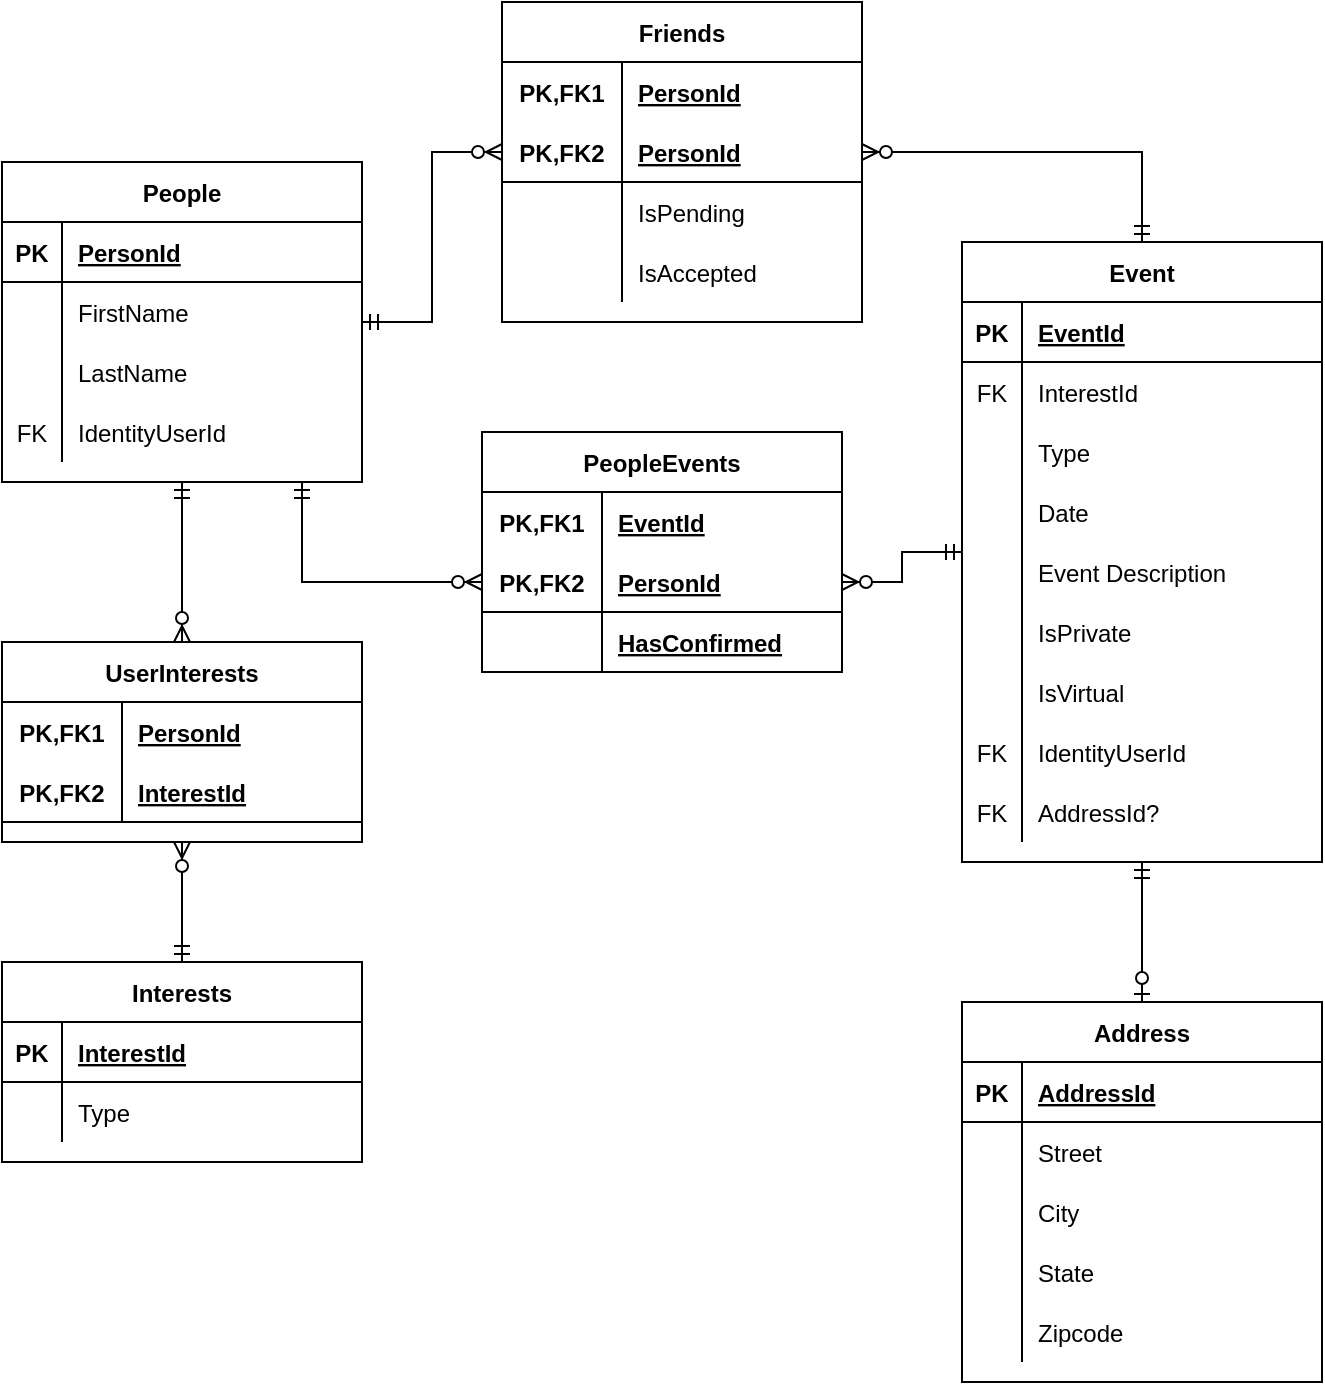 <mxfile version="13.9.5" type="device"><diagram id="e3sQsu3lQOwLvpG-6R-o" name="Page-1"><mxGraphModel dx="1422" dy="1946" grid="1" gridSize="10" guides="1" tooltips="1" connect="1" arrows="1" fold="1" page="1" pageScale="1" pageWidth="850" pageHeight="1100" math="0" shadow="0"><root><mxCell id="0"/><mxCell id="1" parent="0"/><mxCell id="h4MyMtqtK3M4yCS5tLf2-279" style="edgeStyle=orthogonalEdgeStyle;rounded=0;orthogonalLoop=1;jettySize=auto;html=1;endArrow=ERzeroToMany;endFill=1;startArrow=ERmandOne;startFill=0;" edge="1" parent="1" source="h4MyMtqtK3M4yCS5tLf2-79" target="h4MyMtqtK3M4yCS5tLf2-141"><mxGeometry relative="1" as="geometry"/></mxCell><mxCell id="h4MyMtqtK3M4yCS5tLf2-281" style="edgeStyle=orthogonalEdgeStyle;rounded=0;orthogonalLoop=1;jettySize=auto;html=1;entryX=0;entryY=0.5;entryDx=0;entryDy=0;startArrow=ERmandOne;startFill=0;endArrow=ERzeroToMany;endFill=1;" edge="1" parent="1" source="h4MyMtqtK3M4yCS5tLf2-79" target="h4MyMtqtK3M4yCS5tLf2-228"><mxGeometry relative="1" as="geometry"><Array as="points"><mxPoint x="690" y="210"/></Array></mxGeometry></mxCell><mxCell id="h4MyMtqtK3M4yCS5tLf2-282" style="edgeStyle=orthogonalEdgeStyle;rounded=0;orthogonalLoop=1;jettySize=auto;html=1;startArrow=ERmandOne;startFill=0;endArrow=ERzeroToMany;endFill=1;" edge="1" parent="1" source="h4MyMtqtK3M4yCS5tLf2-79" target="h4MyMtqtK3M4yCS5tLf2-264"><mxGeometry relative="1" as="geometry"/></mxCell><mxCell id="h4MyMtqtK3M4yCS5tLf2-79" value="People" style="shape=table;startSize=30;container=1;collapsible=1;childLayout=tableLayout;fixedRows=1;rowLines=0;fontStyle=1;align=center;resizeLast=1;" vertex="1" parent="1"><mxGeometry x="540" width="180" height="160" as="geometry"/></mxCell><mxCell id="h4MyMtqtK3M4yCS5tLf2-80" value="" style="shape=partialRectangle;collapsible=0;dropTarget=0;pointerEvents=0;fillColor=none;top=0;left=0;bottom=1;right=0;points=[[0,0.5],[1,0.5]];portConstraint=eastwest;" vertex="1" parent="h4MyMtqtK3M4yCS5tLf2-79"><mxGeometry y="30" width="180" height="30" as="geometry"/></mxCell><mxCell id="h4MyMtqtK3M4yCS5tLf2-81" value="PK" style="shape=partialRectangle;connectable=0;fillColor=none;top=0;left=0;bottom=0;right=0;fontStyle=1;overflow=hidden;" vertex="1" parent="h4MyMtqtK3M4yCS5tLf2-80"><mxGeometry width="30" height="30" as="geometry"/></mxCell><mxCell id="h4MyMtqtK3M4yCS5tLf2-82" value="PersonId" style="shape=partialRectangle;connectable=0;fillColor=none;top=0;left=0;bottom=0;right=0;align=left;spacingLeft=6;fontStyle=5;overflow=hidden;" vertex="1" parent="h4MyMtqtK3M4yCS5tLf2-80"><mxGeometry x="30" width="150" height="30" as="geometry"/></mxCell><mxCell id="h4MyMtqtK3M4yCS5tLf2-83" value="" style="shape=partialRectangle;collapsible=0;dropTarget=0;pointerEvents=0;fillColor=none;top=0;left=0;bottom=0;right=0;points=[[0,0.5],[1,0.5]];portConstraint=eastwest;" vertex="1" parent="h4MyMtqtK3M4yCS5tLf2-79"><mxGeometry y="60" width="180" height="30" as="geometry"/></mxCell><mxCell id="h4MyMtqtK3M4yCS5tLf2-84" value="" style="shape=partialRectangle;connectable=0;fillColor=none;top=0;left=0;bottom=0;right=0;editable=1;overflow=hidden;" vertex="1" parent="h4MyMtqtK3M4yCS5tLf2-83"><mxGeometry width="30" height="30" as="geometry"/></mxCell><mxCell id="h4MyMtqtK3M4yCS5tLf2-85" value="FirstName" style="shape=partialRectangle;connectable=0;fillColor=none;top=0;left=0;bottom=0;right=0;align=left;spacingLeft=6;overflow=hidden;" vertex="1" parent="h4MyMtqtK3M4yCS5tLf2-83"><mxGeometry x="30" width="150" height="30" as="geometry"/></mxCell><mxCell id="h4MyMtqtK3M4yCS5tLf2-86" value="" style="shape=partialRectangle;collapsible=0;dropTarget=0;pointerEvents=0;fillColor=none;top=0;left=0;bottom=0;right=0;points=[[0,0.5],[1,0.5]];portConstraint=eastwest;" vertex="1" parent="h4MyMtqtK3M4yCS5tLf2-79"><mxGeometry y="90" width="180" height="30" as="geometry"/></mxCell><mxCell id="h4MyMtqtK3M4yCS5tLf2-87" value="" style="shape=partialRectangle;connectable=0;fillColor=none;top=0;left=0;bottom=0;right=0;editable=1;overflow=hidden;" vertex="1" parent="h4MyMtqtK3M4yCS5tLf2-86"><mxGeometry width="30" height="30" as="geometry"/></mxCell><mxCell id="h4MyMtqtK3M4yCS5tLf2-88" value="LastName" style="shape=partialRectangle;connectable=0;fillColor=none;top=0;left=0;bottom=0;right=0;align=left;spacingLeft=6;overflow=hidden;" vertex="1" parent="h4MyMtqtK3M4yCS5tLf2-86"><mxGeometry x="30" width="150" height="30" as="geometry"/></mxCell><mxCell id="h4MyMtqtK3M4yCS5tLf2-154" value="" style="shape=partialRectangle;collapsible=0;dropTarget=0;pointerEvents=0;fillColor=none;top=0;left=0;bottom=0;right=0;points=[[0,0.5],[1,0.5]];portConstraint=eastwest;" vertex="1" parent="h4MyMtqtK3M4yCS5tLf2-79"><mxGeometry y="120" width="180" height="30" as="geometry"/></mxCell><mxCell id="h4MyMtqtK3M4yCS5tLf2-155" value="FK" style="shape=partialRectangle;connectable=0;fillColor=none;top=0;left=0;bottom=0;right=0;editable=1;overflow=hidden;" vertex="1" parent="h4MyMtqtK3M4yCS5tLf2-154"><mxGeometry width="30" height="30" as="geometry"/></mxCell><mxCell id="h4MyMtqtK3M4yCS5tLf2-156" value="IdentityUserId" style="shape=partialRectangle;connectable=0;fillColor=none;top=0;left=0;bottom=0;right=0;align=left;spacingLeft=6;overflow=hidden;" vertex="1" parent="h4MyMtqtK3M4yCS5tLf2-154"><mxGeometry x="30" width="150" height="30" as="geometry"/></mxCell><mxCell id="h4MyMtqtK3M4yCS5tLf2-92" value="Interests" style="shape=table;startSize=30;container=1;collapsible=1;childLayout=tableLayout;fixedRows=1;rowLines=0;fontStyle=1;align=center;resizeLast=1;" vertex="1" parent="1"><mxGeometry x="540" y="400" width="180" height="100" as="geometry"/></mxCell><mxCell id="h4MyMtqtK3M4yCS5tLf2-93" value="" style="shape=partialRectangle;collapsible=0;dropTarget=0;pointerEvents=0;fillColor=none;top=0;left=0;bottom=1;right=0;points=[[0,0.5],[1,0.5]];portConstraint=eastwest;" vertex="1" parent="h4MyMtqtK3M4yCS5tLf2-92"><mxGeometry y="30" width="180" height="30" as="geometry"/></mxCell><mxCell id="h4MyMtqtK3M4yCS5tLf2-94" value="PK" style="shape=partialRectangle;connectable=0;fillColor=none;top=0;left=0;bottom=0;right=0;fontStyle=1;overflow=hidden;" vertex="1" parent="h4MyMtqtK3M4yCS5tLf2-93"><mxGeometry width="30" height="30" as="geometry"/></mxCell><mxCell id="h4MyMtqtK3M4yCS5tLf2-95" value="InterestId" style="shape=partialRectangle;connectable=0;fillColor=none;top=0;left=0;bottom=0;right=0;align=left;spacingLeft=6;fontStyle=5;overflow=hidden;" vertex="1" parent="h4MyMtqtK3M4yCS5tLf2-93"><mxGeometry x="30" width="150" height="30" as="geometry"/></mxCell><mxCell id="h4MyMtqtK3M4yCS5tLf2-96" value="" style="shape=partialRectangle;collapsible=0;dropTarget=0;pointerEvents=0;fillColor=none;top=0;left=0;bottom=0;right=0;points=[[0,0.5],[1,0.5]];portConstraint=eastwest;" vertex="1" parent="h4MyMtqtK3M4yCS5tLf2-92"><mxGeometry y="60" width="180" height="30" as="geometry"/></mxCell><mxCell id="h4MyMtqtK3M4yCS5tLf2-97" value="" style="shape=partialRectangle;connectable=0;fillColor=none;top=0;left=0;bottom=0;right=0;editable=1;overflow=hidden;" vertex="1" parent="h4MyMtqtK3M4yCS5tLf2-96"><mxGeometry width="30" height="30" as="geometry"/></mxCell><mxCell id="h4MyMtqtK3M4yCS5tLf2-98" value="Type" style="shape=partialRectangle;connectable=0;fillColor=none;top=0;left=0;bottom=0;right=0;align=left;spacingLeft=6;overflow=hidden;" vertex="1" parent="h4MyMtqtK3M4yCS5tLf2-96"><mxGeometry x="30" width="150" height="30" as="geometry"/></mxCell><mxCell id="h4MyMtqtK3M4yCS5tLf2-280" style="edgeStyle=orthogonalEdgeStyle;rounded=0;orthogonalLoop=1;jettySize=auto;html=1;entryX=0.5;entryY=0;entryDx=0;entryDy=0;startArrow=ERzeroToMany;startFill=1;endArrow=ERmandOne;endFill=0;" edge="1" parent="1" source="h4MyMtqtK3M4yCS5tLf2-141" target="h4MyMtqtK3M4yCS5tLf2-92"><mxGeometry relative="1" as="geometry"/></mxCell><mxCell id="h4MyMtqtK3M4yCS5tLf2-141" value="UserInterests" style="shape=table;startSize=30;container=1;collapsible=1;childLayout=tableLayout;fixedRows=1;rowLines=0;fontStyle=1;align=center;resizeLast=1;" vertex="1" parent="1"><mxGeometry x="540" y="240" width="180" height="100" as="geometry"/></mxCell><mxCell id="h4MyMtqtK3M4yCS5tLf2-142" value="" style="shape=partialRectangle;collapsible=0;dropTarget=0;pointerEvents=0;fillColor=none;top=0;left=0;bottom=0;right=0;points=[[0,0.5],[1,0.5]];portConstraint=eastwest;" vertex="1" parent="h4MyMtqtK3M4yCS5tLf2-141"><mxGeometry y="30" width="180" height="30" as="geometry"/></mxCell><mxCell id="h4MyMtqtK3M4yCS5tLf2-143" value="PK,FK1" style="shape=partialRectangle;connectable=0;fillColor=none;top=0;left=0;bottom=0;right=0;fontStyle=1;overflow=hidden;" vertex="1" parent="h4MyMtqtK3M4yCS5tLf2-142"><mxGeometry width="60" height="30" as="geometry"/></mxCell><mxCell id="h4MyMtqtK3M4yCS5tLf2-144" value="PersonId" style="shape=partialRectangle;connectable=0;fillColor=none;top=0;left=0;bottom=0;right=0;align=left;spacingLeft=6;fontStyle=5;overflow=hidden;" vertex="1" parent="h4MyMtqtK3M4yCS5tLf2-142"><mxGeometry x="60" width="120" height="30" as="geometry"/></mxCell><mxCell id="h4MyMtqtK3M4yCS5tLf2-145" value="" style="shape=partialRectangle;collapsible=0;dropTarget=0;pointerEvents=0;fillColor=none;top=0;left=0;bottom=1;right=0;points=[[0,0.5],[1,0.5]];portConstraint=eastwest;" vertex="1" parent="h4MyMtqtK3M4yCS5tLf2-141"><mxGeometry y="60" width="180" height="30" as="geometry"/></mxCell><mxCell id="h4MyMtqtK3M4yCS5tLf2-146" value="PK,FK2" style="shape=partialRectangle;connectable=0;fillColor=none;top=0;left=0;bottom=0;right=0;fontStyle=1;overflow=hidden;" vertex="1" parent="h4MyMtqtK3M4yCS5tLf2-145"><mxGeometry width="60" height="30" as="geometry"/></mxCell><mxCell id="h4MyMtqtK3M4yCS5tLf2-147" value="InterestId" style="shape=partialRectangle;connectable=0;fillColor=none;top=0;left=0;bottom=0;right=0;align=left;spacingLeft=6;fontStyle=5;overflow=hidden;" vertex="1" parent="h4MyMtqtK3M4yCS5tLf2-145"><mxGeometry x="60" width="120" height="30" as="geometry"/></mxCell><mxCell id="h4MyMtqtK3M4yCS5tLf2-283" style="edgeStyle=orthogonalEdgeStyle;rounded=0;orthogonalLoop=1;jettySize=auto;html=1;entryX=1;entryY=0.5;entryDx=0;entryDy=0;startArrow=ERmandOne;startFill=0;endArrow=ERzeroToMany;endFill=1;" edge="1" parent="1" source="h4MyMtqtK3M4yCS5tLf2-199" target="h4MyMtqtK3M4yCS5tLf2-264"><mxGeometry relative="1" as="geometry"/></mxCell><mxCell id="h4MyMtqtK3M4yCS5tLf2-284" style="edgeStyle=orthogonalEdgeStyle;rounded=0;orthogonalLoop=1;jettySize=auto;html=1;entryX=1;entryY=0.5;entryDx=0;entryDy=0;startArrow=ERmandOne;startFill=0;endArrow=ERzeroToMany;endFill=1;" edge="1" parent="1" source="h4MyMtqtK3M4yCS5tLf2-199" target="h4MyMtqtK3M4yCS5tLf2-228"><mxGeometry relative="1" as="geometry"/></mxCell><mxCell id="h4MyMtqtK3M4yCS5tLf2-285" style="edgeStyle=orthogonalEdgeStyle;rounded=0;orthogonalLoop=1;jettySize=auto;html=1;entryX=0.5;entryY=0;entryDx=0;entryDy=0;startArrow=ERmandOne;startFill=0;endArrow=ERzeroToOne;endFill=1;" edge="1" parent="1" source="h4MyMtqtK3M4yCS5tLf2-199" target="h4MyMtqtK3M4yCS5tLf2-244"><mxGeometry relative="1" as="geometry"/></mxCell><mxCell id="h4MyMtqtK3M4yCS5tLf2-199" value="Event" style="shape=table;startSize=30;container=1;collapsible=1;childLayout=tableLayout;fixedRows=1;rowLines=0;fontStyle=1;align=center;resizeLast=1;" vertex="1" parent="1"><mxGeometry x="1020" y="40" width="180" height="310" as="geometry"/></mxCell><mxCell id="h4MyMtqtK3M4yCS5tLf2-200" value="" style="shape=partialRectangle;collapsible=0;dropTarget=0;pointerEvents=0;fillColor=none;top=0;left=0;bottom=1;right=0;points=[[0,0.5],[1,0.5]];portConstraint=eastwest;" vertex="1" parent="h4MyMtqtK3M4yCS5tLf2-199"><mxGeometry y="30" width="180" height="30" as="geometry"/></mxCell><mxCell id="h4MyMtqtK3M4yCS5tLf2-201" value="PK" style="shape=partialRectangle;connectable=0;fillColor=none;top=0;left=0;bottom=0;right=0;fontStyle=1;overflow=hidden;" vertex="1" parent="h4MyMtqtK3M4yCS5tLf2-200"><mxGeometry width="30" height="30" as="geometry"/></mxCell><mxCell id="h4MyMtqtK3M4yCS5tLf2-202" value="EventId" style="shape=partialRectangle;connectable=0;fillColor=none;top=0;left=0;bottom=0;right=0;align=left;spacingLeft=6;fontStyle=5;overflow=hidden;" vertex="1" parent="h4MyMtqtK3M4yCS5tLf2-200"><mxGeometry x="30" width="150" height="30" as="geometry"/></mxCell><mxCell id="h4MyMtqtK3M4yCS5tLf2-203" value="" style="shape=partialRectangle;collapsible=0;dropTarget=0;pointerEvents=0;fillColor=none;top=0;left=0;bottom=0;right=0;points=[[0,0.5],[1,0.5]];portConstraint=eastwest;" vertex="1" parent="h4MyMtqtK3M4yCS5tLf2-199"><mxGeometry y="60" width="180" height="30" as="geometry"/></mxCell><mxCell id="h4MyMtqtK3M4yCS5tLf2-204" value="FK" style="shape=partialRectangle;connectable=0;fillColor=none;top=0;left=0;bottom=0;right=0;editable=1;overflow=hidden;" vertex="1" parent="h4MyMtqtK3M4yCS5tLf2-203"><mxGeometry width="30" height="30" as="geometry"/></mxCell><mxCell id="h4MyMtqtK3M4yCS5tLf2-205" value="InterestId" style="shape=partialRectangle;connectable=0;fillColor=none;top=0;left=0;bottom=0;right=0;align=left;spacingLeft=6;overflow=hidden;" vertex="1" parent="h4MyMtqtK3M4yCS5tLf2-203"><mxGeometry x="30" width="150" height="30" as="geometry"/></mxCell><mxCell id="h4MyMtqtK3M4yCS5tLf2-206" value="" style="shape=partialRectangle;collapsible=0;dropTarget=0;pointerEvents=0;fillColor=none;top=0;left=0;bottom=0;right=0;points=[[0,0.5],[1,0.5]];portConstraint=eastwest;" vertex="1" parent="h4MyMtqtK3M4yCS5tLf2-199"><mxGeometry y="90" width="180" height="30" as="geometry"/></mxCell><mxCell id="h4MyMtqtK3M4yCS5tLf2-207" value="" style="shape=partialRectangle;connectable=0;fillColor=none;top=0;left=0;bottom=0;right=0;editable=1;overflow=hidden;" vertex="1" parent="h4MyMtqtK3M4yCS5tLf2-206"><mxGeometry width="30" height="30" as="geometry"/></mxCell><mxCell id="h4MyMtqtK3M4yCS5tLf2-208" value="Type" style="shape=partialRectangle;connectable=0;fillColor=none;top=0;left=0;bottom=0;right=0;align=left;spacingLeft=6;overflow=hidden;" vertex="1" parent="h4MyMtqtK3M4yCS5tLf2-206"><mxGeometry x="30" width="150" height="30" as="geometry"/></mxCell><mxCell id="h4MyMtqtK3M4yCS5tLf2-209" value="" style="shape=partialRectangle;collapsible=0;dropTarget=0;pointerEvents=0;fillColor=none;top=0;left=0;bottom=0;right=0;points=[[0,0.5],[1,0.5]];portConstraint=eastwest;" vertex="1" parent="h4MyMtqtK3M4yCS5tLf2-199"><mxGeometry y="120" width="180" height="30" as="geometry"/></mxCell><mxCell id="h4MyMtqtK3M4yCS5tLf2-210" value="" style="shape=partialRectangle;connectable=0;fillColor=none;top=0;left=0;bottom=0;right=0;editable=1;overflow=hidden;" vertex="1" parent="h4MyMtqtK3M4yCS5tLf2-209"><mxGeometry width="30" height="30" as="geometry"/></mxCell><mxCell id="h4MyMtqtK3M4yCS5tLf2-211" value="Date" style="shape=partialRectangle;connectable=0;fillColor=none;top=0;left=0;bottom=0;right=0;align=left;spacingLeft=6;overflow=hidden;" vertex="1" parent="h4MyMtqtK3M4yCS5tLf2-209"><mxGeometry x="30" width="150" height="30" as="geometry"/></mxCell><mxCell id="h4MyMtqtK3M4yCS5tLf2-212" value="" style="shape=partialRectangle;collapsible=0;dropTarget=0;pointerEvents=0;fillColor=none;top=0;left=0;bottom=0;right=0;points=[[0,0.5],[1,0.5]];portConstraint=eastwest;" vertex="1" parent="h4MyMtqtK3M4yCS5tLf2-199"><mxGeometry y="150" width="180" height="30" as="geometry"/></mxCell><mxCell id="h4MyMtqtK3M4yCS5tLf2-213" value="" style="shape=partialRectangle;connectable=0;fillColor=none;top=0;left=0;bottom=0;right=0;editable=1;overflow=hidden;" vertex="1" parent="h4MyMtqtK3M4yCS5tLf2-212"><mxGeometry width="30" height="30" as="geometry"/></mxCell><mxCell id="h4MyMtqtK3M4yCS5tLf2-214" value="Event Description" style="shape=partialRectangle;connectable=0;fillColor=none;top=0;left=0;bottom=0;right=0;align=left;spacingLeft=6;overflow=hidden;" vertex="1" parent="h4MyMtqtK3M4yCS5tLf2-212"><mxGeometry x="30" width="150" height="30" as="geometry"/></mxCell><mxCell id="h4MyMtqtK3M4yCS5tLf2-215" value="" style="shape=partialRectangle;collapsible=0;dropTarget=0;pointerEvents=0;fillColor=none;top=0;left=0;bottom=0;right=0;points=[[0,0.5],[1,0.5]];portConstraint=eastwest;" vertex="1" parent="h4MyMtqtK3M4yCS5tLf2-199"><mxGeometry y="180" width="180" height="30" as="geometry"/></mxCell><mxCell id="h4MyMtqtK3M4yCS5tLf2-216" value="" style="shape=partialRectangle;connectable=0;fillColor=none;top=0;left=0;bottom=0;right=0;editable=1;overflow=hidden;" vertex="1" parent="h4MyMtqtK3M4yCS5tLf2-215"><mxGeometry width="30" height="30" as="geometry"/></mxCell><mxCell id="h4MyMtqtK3M4yCS5tLf2-217" value="IsPrivate" style="shape=partialRectangle;connectable=0;fillColor=none;top=0;left=0;bottom=0;right=0;align=left;spacingLeft=6;overflow=hidden;" vertex="1" parent="h4MyMtqtK3M4yCS5tLf2-215"><mxGeometry x="30" width="150" height="30" as="geometry"/></mxCell><mxCell id="h4MyMtqtK3M4yCS5tLf2-218" value="" style="shape=partialRectangle;collapsible=0;dropTarget=0;pointerEvents=0;fillColor=none;top=0;left=0;bottom=0;right=0;points=[[0,0.5],[1,0.5]];portConstraint=eastwest;" vertex="1" parent="h4MyMtqtK3M4yCS5tLf2-199"><mxGeometry y="210" width="180" height="30" as="geometry"/></mxCell><mxCell id="h4MyMtqtK3M4yCS5tLf2-219" value="" style="shape=partialRectangle;connectable=0;fillColor=none;top=0;left=0;bottom=0;right=0;editable=1;overflow=hidden;" vertex="1" parent="h4MyMtqtK3M4yCS5tLf2-218"><mxGeometry width="30" height="30" as="geometry"/></mxCell><mxCell id="h4MyMtqtK3M4yCS5tLf2-220" value="IsVirtual" style="shape=partialRectangle;connectable=0;fillColor=none;top=0;left=0;bottom=0;right=0;align=left;spacingLeft=6;overflow=hidden;" vertex="1" parent="h4MyMtqtK3M4yCS5tLf2-218"><mxGeometry x="30" width="150" height="30" as="geometry"/></mxCell><mxCell id="h4MyMtqtK3M4yCS5tLf2-221" value="" style="shape=partialRectangle;collapsible=0;dropTarget=0;pointerEvents=0;fillColor=none;top=0;left=0;bottom=0;right=0;points=[[0,0.5],[1,0.5]];portConstraint=eastwest;" vertex="1" parent="h4MyMtqtK3M4yCS5tLf2-199"><mxGeometry y="240" width="180" height="30" as="geometry"/></mxCell><mxCell id="h4MyMtqtK3M4yCS5tLf2-222" value="FK" style="shape=partialRectangle;connectable=0;fillColor=none;top=0;left=0;bottom=0;right=0;editable=1;overflow=hidden;" vertex="1" parent="h4MyMtqtK3M4yCS5tLf2-221"><mxGeometry width="30" height="30" as="geometry"/></mxCell><mxCell id="h4MyMtqtK3M4yCS5tLf2-223" value="IdentityUserId" style="shape=partialRectangle;connectable=0;fillColor=none;top=0;left=0;bottom=0;right=0;align=left;spacingLeft=6;overflow=hidden;" vertex="1" parent="h4MyMtqtK3M4yCS5tLf2-221"><mxGeometry x="30" width="150" height="30" as="geometry"/></mxCell><mxCell id="h4MyMtqtK3M4yCS5tLf2-238" value="" style="shape=partialRectangle;collapsible=0;dropTarget=0;pointerEvents=0;fillColor=none;top=0;left=0;bottom=0;right=0;points=[[0,0.5],[1,0.5]];portConstraint=eastwest;" vertex="1" parent="h4MyMtqtK3M4yCS5tLf2-199"><mxGeometry y="270" width="180" height="30" as="geometry"/></mxCell><mxCell id="h4MyMtqtK3M4yCS5tLf2-239" value="FK" style="shape=partialRectangle;connectable=0;fillColor=none;top=0;left=0;bottom=0;right=0;editable=1;overflow=hidden;" vertex="1" parent="h4MyMtqtK3M4yCS5tLf2-238"><mxGeometry width="30" height="30" as="geometry"/></mxCell><mxCell id="h4MyMtqtK3M4yCS5tLf2-240" value="AddressId?" style="shape=partialRectangle;connectable=0;fillColor=none;top=0;left=0;bottom=0;right=0;align=left;spacingLeft=6;overflow=hidden;" vertex="1" parent="h4MyMtqtK3M4yCS5tLf2-238"><mxGeometry x="30" width="150" height="30" as="geometry"/></mxCell><mxCell id="h4MyMtqtK3M4yCS5tLf2-224" value="PeopleEvents" style="shape=table;startSize=30;container=1;collapsible=1;childLayout=tableLayout;fixedRows=1;rowLines=0;fontStyle=1;align=center;resizeLast=1;" vertex="1" parent="1"><mxGeometry x="780" y="135" width="180" height="120" as="geometry"/></mxCell><mxCell id="h4MyMtqtK3M4yCS5tLf2-225" value="" style="shape=partialRectangle;collapsible=0;dropTarget=0;pointerEvents=0;fillColor=none;top=0;left=0;bottom=0;right=0;points=[[0,0.5],[1,0.5]];portConstraint=eastwest;" vertex="1" parent="h4MyMtqtK3M4yCS5tLf2-224"><mxGeometry y="30" width="180" height="30" as="geometry"/></mxCell><mxCell id="h4MyMtqtK3M4yCS5tLf2-226" value="PK,FK1" style="shape=partialRectangle;connectable=0;fillColor=none;top=0;left=0;bottom=0;right=0;fontStyle=1;overflow=hidden;" vertex="1" parent="h4MyMtqtK3M4yCS5tLf2-225"><mxGeometry width="60" height="30" as="geometry"/></mxCell><mxCell id="h4MyMtqtK3M4yCS5tLf2-227" value="EventId" style="shape=partialRectangle;connectable=0;fillColor=none;top=0;left=0;bottom=0;right=0;align=left;spacingLeft=6;fontStyle=5;overflow=hidden;" vertex="1" parent="h4MyMtqtK3M4yCS5tLf2-225"><mxGeometry x="60" width="120" height="30" as="geometry"/></mxCell><mxCell id="h4MyMtqtK3M4yCS5tLf2-228" value="" style="shape=partialRectangle;collapsible=0;dropTarget=0;pointerEvents=0;fillColor=none;top=0;left=0;bottom=1;right=0;points=[[0,0.5],[1,0.5]];portConstraint=eastwest;" vertex="1" parent="h4MyMtqtK3M4yCS5tLf2-224"><mxGeometry y="60" width="180" height="30" as="geometry"/></mxCell><mxCell id="h4MyMtqtK3M4yCS5tLf2-229" value="PK,FK2" style="shape=partialRectangle;connectable=0;fillColor=none;top=0;left=0;bottom=0;right=0;fontStyle=1;overflow=hidden;" vertex="1" parent="h4MyMtqtK3M4yCS5tLf2-228"><mxGeometry width="60" height="30" as="geometry"/></mxCell><mxCell id="h4MyMtqtK3M4yCS5tLf2-230" value="PersonId" style="shape=partialRectangle;connectable=0;fillColor=none;top=0;left=0;bottom=0;right=0;align=left;spacingLeft=6;fontStyle=5;overflow=hidden;" vertex="1" parent="h4MyMtqtK3M4yCS5tLf2-228"><mxGeometry x="60" width="120" height="30" as="geometry"/></mxCell><mxCell id="h4MyMtqtK3M4yCS5tLf2-276" value="" style="shape=partialRectangle;collapsible=0;dropTarget=0;pointerEvents=0;fillColor=none;top=0;left=0;bottom=1;right=0;points=[[0,0.5],[1,0.5]];portConstraint=eastwest;" vertex="1" parent="h4MyMtqtK3M4yCS5tLf2-224"><mxGeometry y="90" width="180" height="30" as="geometry"/></mxCell><mxCell id="h4MyMtqtK3M4yCS5tLf2-277" value="" style="shape=partialRectangle;connectable=0;fillColor=none;top=0;left=0;bottom=0;right=0;fontStyle=1;overflow=hidden;" vertex="1" parent="h4MyMtqtK3M4yCS5tLf2-276"><mxGeometry width="60" height="30" as="geometry"/></mxCell><mxCell id="h4MyMtqtK3M4yCS5tLf2-278" value="HasConfirmed" style="shape=partialRectangle;connectable=0;fillColor=none;top=0;left=0;bottom=0;right=0;align=left;spacingLeft=6;fontStyle=5;overflow=hidden;" vertex="1" parent="h4MyMtqtK3M4yCS5tLf2-276"><mxGeometry x="60" width="120" height="30" as="geometry"/></mxCell><mxCell id="h4MyMtqtK3M4yCS5tLf2-244" value="Address" style="shape=table;startSize=30;container=1;collapsible=1;childLayout=tableLayout;fixedRows=1;rowLines=0;fontStyle=1;align=center;resizeLast=1;" vertex="1" parent="1"><mxGeometry x="1020" y="420" width="180" height="190" as="geometry"/></mxCell><mxCell id="h4MyMtqtK3M4yCS5tLf2-245" value="" style="shape=partialRectangle;collapsible=0;dropTarget=0;pointerEvents=0;fillColor=none;top=0;left=0;bottom=1;right=0;points=[[0,0.5],[1,0.5]];portConstraint=eastwest;" vertex="1" parent="h4MyMtqtK3M4yCS5tLf2-244"><mxGeometry y="30" width="180" height="30" as="geometry"/></mxCell><mxCell id="h4MyMtqtK3M4yCS5tLf2-246" value="PK" style="shape=partialRectangle;connectable=0;fillColor=none;top=0;left=0;bottom=0;right=0;fontStyle=1;overflow=hidden;" vertex="1" parent="h4MyMtqtK3M4yCS5tLf2-245"><mxGeometry width="30" height="30" as="geometry"/></mxCell><mxCell id="h4MyMtqtK3M4yCS5tLf2-247" value="AddressId" style="shape=partialRectangle;connectable=0;fillColor=none;top=0;left=0;bottom=0;right=0;align=left;spacingLeft=6;fontStyle=5;overflow=hidden;" vertex="1" parent="h4MyMtqtK3M4yCS5tLf2-245"><mxGeometry x="30" width="150" height="30" as="geometry"/></mxCell><mxCell id="h4MyMtqtK3M4yCS5tLf2-248" value="" style="shape=partialRectangle;collapsible=0;dropTarget=0;pointerEvents=0;fillColor=none;top=0;left=0;bottom=0;right=0;points=[[0,0.5],[1,0.5]];portConstraint=eastwest;" vertex="1" parent="h4MyMtqtK3M4yCS5tLf2-244"><mxGeometry y="60" width="180" height="30" as="geometry"/></mxCell><mxCell id="h4MyMtqtK3M4yCS5tLf2-249" value="" style="shape=partialRectangle;connectable=0;fillColor=none;top=0;left=0;bottom=0;right=0;editable=1;overflow=hidden;" vertex="1" parent="h4MyMtqtK3M4yCS5tLf2-248"><mxGeometry width="30" height="30" as="geometry"/></mxCell><mxCell id="h4MyMtqtK3M4yCS5tLf2-250" value="Street" style="shape=partialRectangle;connectable=0;fillColor=none;top=0;left=0;bottom=0;right=0;align=left;spacingLeft=6;overflow=hidden;" vertex="1" parent="h4MyMtqtK3M4yCS5tLf2-248"><mxGeometry x="30" width="150" height="30" as="geometry"/></mxCell><mxCell id="h4MyMtqtK3M4yCS5tLf2-251" value="" style="shape=partialRectangle;collapsible=0;dropTarget=0;pointerEvents=0;fillColor=none;top=0;left=0;bottom=0;right=0;points=[[0,0.5],[1,0.5]];portConstraint=eastwest;" vertex="1" parent="h4MyMtqtK3M4yCS5tLf2-244"><mxGeometry y="90" width="180" height="30" as="geometry"/></mxCell><mxCell id="h4MyMtqtK3M4yCS5tLf2-252" value="" style="shape=partialRectangle;connectable=0;fillColor=none;top=0;left=0;bottom=0;right=0;editable=1;overflow=hidden;" vertex="1" parent="h4MyMtqtK3M4yCS5tLf2-251"><mxGeometry width="30" height="30" as="geometry"/></mxCell><mxCell id="h4MyMtqtK3M4yCS5tLf2-253" value="City" style="shape=partialRectangle;connectable=0;fillColor=none;top=0;left=0;bottom=0;right=0;align=left;spacingLeft=6;overflow=hidden;" vertex="1" parent="h4MyMtqtK3M4yCS5tLf2-251"><mxGeometry x="30" width="150" height="30" as="geometry"/></mxCell><mxCell id="h4MyMtqtK3M4yCS5tLf2-254" value="" style="shape=partialRectangle;collapsible=0;dropTarget=0;pointerEvents=0;fillColor=none;top=0;left=0;bottom=0;right=0;points=[[0,0.5],[1,0.5]];portConstraint=eastwest;" vertex="1" parent="h4MyMtqtK3M4yCS5tLf2-244"><mxGeometry y="120" width="180" height="30" as="geometry"/></mxCell><mxCell id="h4MyMtqtK3M4yCS5tLf2-255" value="" style="shape=partialRectangle;connectable=0;fillColor=none;top=0;left=0;bottom=0;right=0;editable=1;overflow=hidden;" vertex="1" parent="h4MyMtqtK3M4yCS5tLf2-254"><mxGeometry width="30" height="30" as="geometry"/></mxCell><mxCell id="h4MyMtqtK3M4yCS5tLf2-256" value="State" style="shape=partialRectangle;connectable=0;fillColor=none;top=0;left=0;bottom=0;right=0;align=left;spacingLeft=6;overflow=hidden;" vertex="1" parent="h4MyMtqtK3M4yCS5tLf2-254"><mxGeometry x="30" width="150" height="30" as="geometry"/></mxCell><mxCell id="h4MyMtqtK3M4yCS5tLf2-257" value="" style="shape=partialRectangle;collapsible=0;dropTarget=0;pointerEvents=0;fillColor=none;top=0;left=0;bottom=0;right=0;points=[[0,0.5],[1,0.5]];portConstraint=eastwest;" vertex="1" parent="h4MyMtqtK3M4yCS5tLf2-244"><mxGeometry y="150" width="180" height="30" as="geometry"/></mxCell><mxCell id="h4MyMtqtK3M4yCS5tLf2-258" value="" style="shape=partialRectangle;connectable=0;fillColor=none;top=0;left=0;bottom=0;right=0;editable=1;overflow=hidden;" vertex="1" parent="h4MyMtqtK3M4yCS5tLf2-257"><mxGeometry width="30" height="30" as="geometry"/></mxCell><mxCell id="h4MyMtqtK3M4yCS5tLf2-259" value="Zipcode" style="shape=partialRectangle;connectable=0;fillColor=none;top=0;left=0;bottom=0;right=0;align=left;spacingLeft=6;overflow=hidden;" vertex="1" parent="h4MyMtqtK3M4yCS5tLf2-257"><mxGeometry x="30" width="150" height="30" as="geometry"/></mxCell><mxCell id="h4MyMtqtK3M4yCS5tLf2-260" value="Friends" style="shape=table;startSize=30;container=1;collapsible=1;childLayout=tableLayout;fixedRows=1;rowLines=0;fontStyle=1;align=center;resizeLast=1;" vertex="1" parent="1"><mxGeometry x="790" y="-80" width="180" height="160" as="geometry"/></mxCell><mxCell id="h4MyMtqtK3M4yCS5tLf2-261" value="" style="shape=partialRectangle;collapsible=0;dropTarget=0;pointerEvents=0;fillColor=none;top=0;left=0;bottom=0;right=0;points=[[0,0.5],[1,0.5]];portConstraint=eastwest;" vertex="1" parent="h4MyMtqtK3M4yCS5tLf2-260"><mxGeometry y="30" width="180" height="30" as="geometry"/></mxCell><mxCell id="h4MyMtqtK3M4yCS5tLf2-262" value="PK,FK1" style="shape=partialRectangle;connectable=0;fillColor=none;top=0;left=0;bottom=0;right=0;fontStyle=1;overflow=hidden;" vertex="1" parent="h4MyMtqtK3M4yCS5tLf2-261"><mxGeometry width="60" height="30" as="geometry"/></mxCell><mxCell id="h4MyMtqtK3M4yCS5tLf2-263" value="PersonId" style="shape=partialRectangle;connectable=0;fillColor=none;top=0;left=0;bottom=0;right=0;align=left;spacingLeft=6;fontStyle=5;overflow=hidden;" vertex="1" parent="h4MyMtqtK3M4yCS5tLf2-261"><mxGeometry x="60" width="120" height="30" as="geometry"/></mxCell><mxCell id="h4MyMtqtK3M4yCS5tLf2-264" value="" style="shape=partialRectangle;collapsible=0;dropTarget=0;pointerEvents=0;fillColor=none;top=0;left=0;bottom=1;right=0;points=[[0,0.5],[1,0.5]];portConstraint=eastwest;" vertex="1" parent="h4MyMtqtK3M4yCS5tLf2-260"><mxGeometry y="60" width="180" height="30" as="geometry"/></mxCell><mxCell id="h4MyMtqtK3M4yCS5tLf2-265" value="PK,FK2" style="shape=partialRectangle;connectable=0;fillColor=none;top=0;left=0;bottom=0;right=0;fontStyle=1;overflow=hidden;" vertex="1" parent="h4MyMtqtK3M4yCS5tLf2-264"><mxGeometry width="60" height="30" as="geometry"/></mxCell><mxCell id="h4MyMtqtK3M4yCS5tLf2-266" value="PersonId" style="shape=partialRectangle;connectable=0;fillColor=none;top=0;left=0;bottom=0;right=0;align=left;spacingLeft=6;fontStyle=5;overflow=hidden;" vertex="1" parent="h4MyMtqtK3M4yCS5tLf2-264"><mxGeometry x="60" width="120" height="30" as="geometry"/></mxCell><mxCell id="h4MyMtqtK3M4yCS5tLf2-267" value="" style="shape=partialRectangle;collapsible=0;dropTarget=0;pointerEvents=0;fillColor=none;top=0;left=0;bottom=0;right=0;points=[[0,0.5],[1,0.5]];portConstraint=eastwest;" vertex="1" parent="h4MyMtqtK3M4yCS5tLf2-260"><mxGeometry y="90" width="180" height="30" as="geometry"/></mxCell><mxCell id="h4MyMtqtK3M4yCS5tLf2-268" value="" style="shape=partialRectangle;connectable=0;fillColor=none;top=0;left=0;bottom=0;right=0;editable=1;overflow=hidden;" vertex="1" parent="h4MyMtqtK3M4yCS5tLf2-267"><mxGeometry width="60" height="30" as="geometry"/></mxCell><mxCell id="h4MyMtqtK3M4yCS5tLf2-269" value="IsPending" style="shape=partialRectangle;connectable=0;fillColor=none;top=0;left=0;bottom=0;right=0;align=left;spacingLeft=6;overflow=hidden;" vertex="1" parent="h4MyMtqtK3M4yCS5tLf2-267"><mxGeometry x="60" width="120" height="30" as="geometry"/></mxCell><mxCell id="h4MyMtqtK3M4yCS5tLf2-270" value="" style="shape=partialRectangle;collapsible=0;dropTarget=0;pointerEvents=0;fillColor=none;top=0;left=0;bottom=0;right=0;points=[[0,0.5],[1,0.5]];portConstraint=eastwest;" vertex="1" parent="h4MyMtqtK3M4yCS5tLf2-260"><mxGeometry y="120" width="180" height="30" as="geometry"/></mxCell><mxCell id="h4MyMtqtK3M4yCS5tLf2-271" value="" style="shape=partialRectangle;connectable=0;fillColor=none;top=0;left=0;bottom=0;right=0;editable=1;overflow=hidden;" vertex="1" parent="h4MyMtqtK3M4yCS5tLf2-270"><mxGeometry width="60" height="30" as="geometry"/></mxCell><mxCell id="h4MyMtqtK3M4yCS5tLf2-272" value="IsAccepted" style="shape=partialRectangle;connectable=0;fillColor=none;top=0;left=0;bottom=0;right=0;align=left;spacingLeft=6;overflow=hidden;" vertex="1" parent="h4MyMtqtK3M4yCS5tLf2-270"><mxGeometry x="60" width="120" height="30" as="geometry"/></mxCell></root></mxGraphModel></diagram></mxfile>